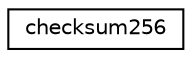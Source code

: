 digraph "Graphical Class Hierarchy"
{
  edge [fontname="Helvetica",fontsize="10",labelfontname="Helvetica",labelfontsize="10"];
  node [fontname="Helvetica",fontsize="10",shape=record];
  rankdir="LR";
  Node0 [label="checksum256",height=0.2,width=0.4,color="black", fillcolor="white", style="filled",URL="$structchecksum256.html"];
}
